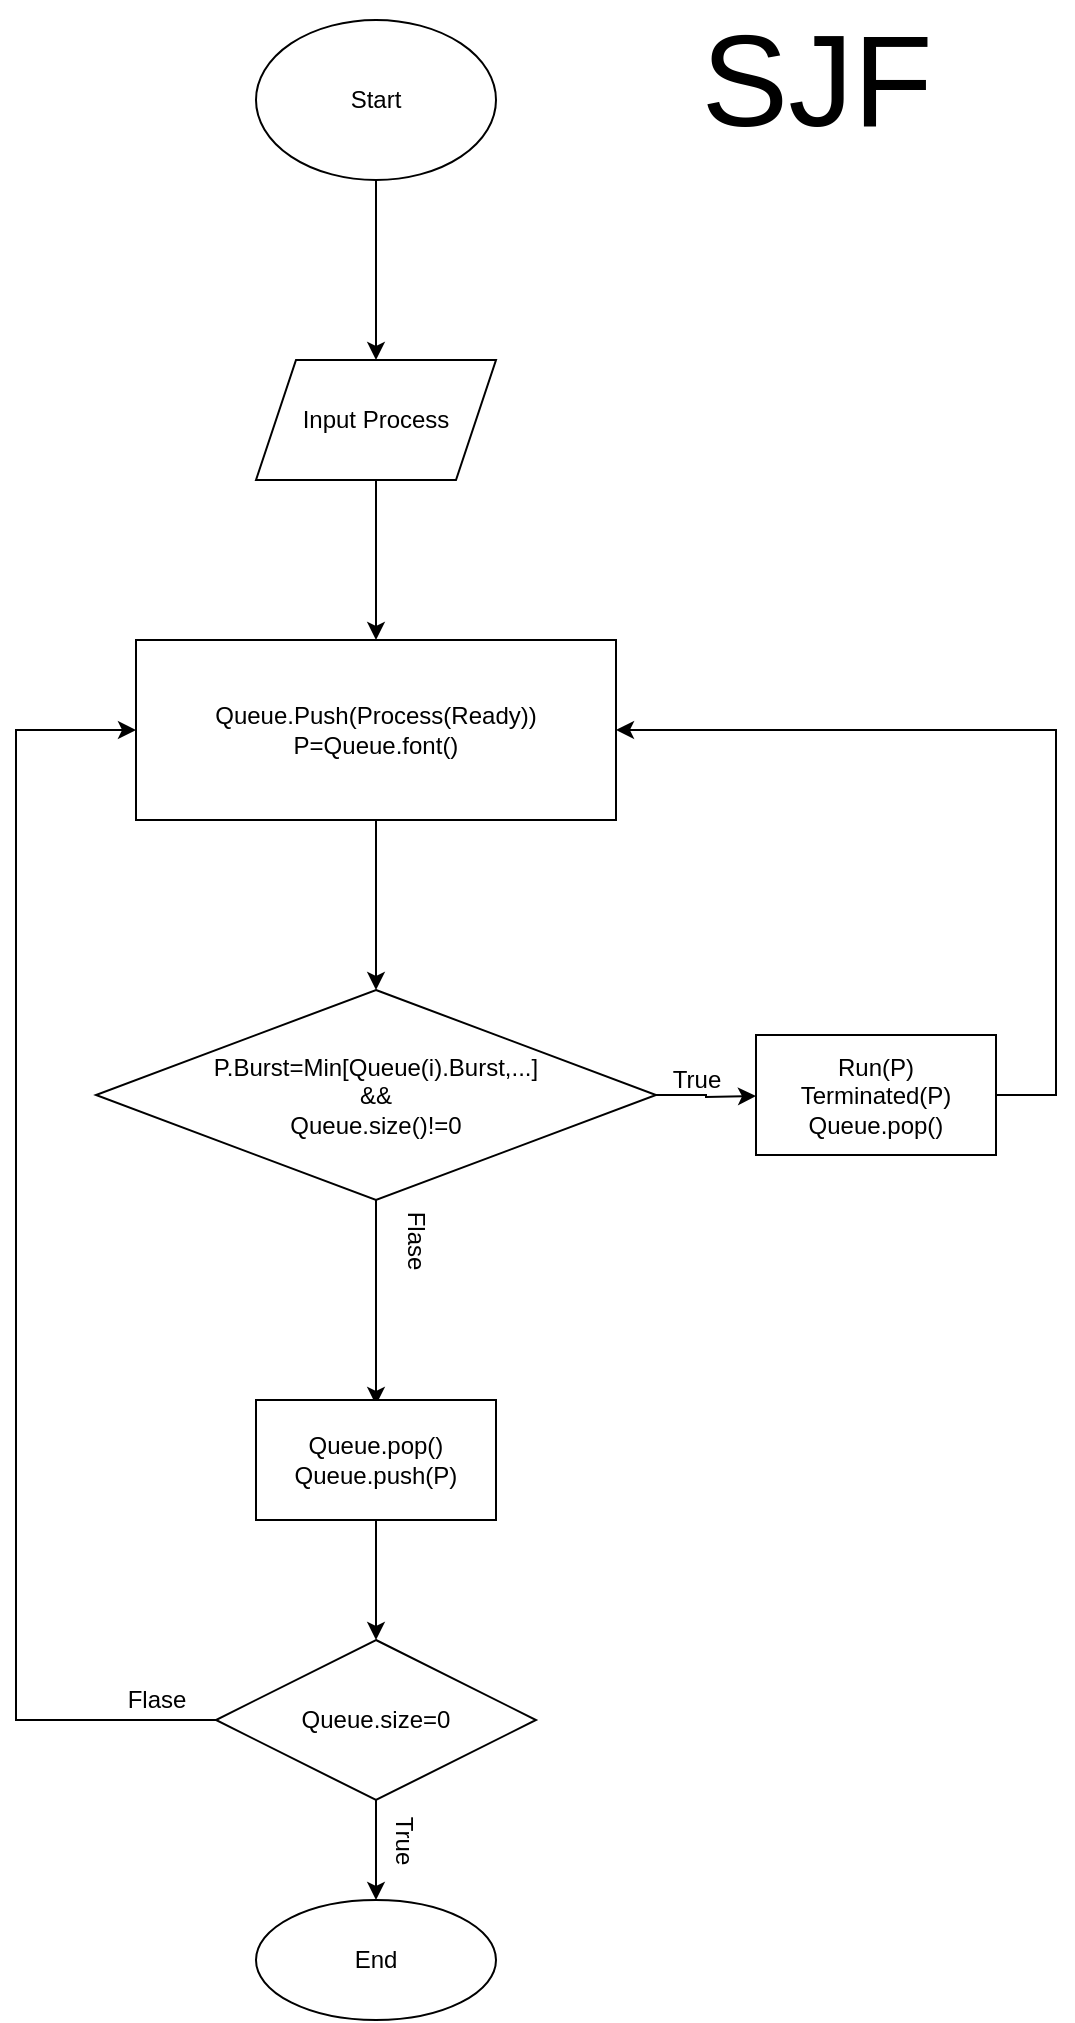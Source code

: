 <mxfile version="15.7.4" type="github">
  <diagram id="C5RBs43oDa-KdzZeNtuy" name="Page-1">
    <mxGraphModel dx="782" dy="460" grid="1" gridSize="10" guides="1" tooltips="1" connect="1" arrows="1" fold="1" page="1" pageScale="1" pageWidth="827" pageHeight="1169" math="0" shadow="0">
      <root>
        <mxCell id="WIyWlLk6GJQsqaUBKTNV-0" />
        <mxCell id="WIyWlLk6GJQsqaUBKTNV-1" parent="WIyWlLk6GJQsqaUBKTNV-0" />
        <mxCell id="iEdOMIVq3G-N2h6gISAE-2" value="" style="edgeStyle=orthogonalEdgeStyle;rounded=0;orthogonalLoop=1;jettySize=auto;html=1;" edge="1" parent="WIyWlLk6GJQsqaUBKTNV-1" source="iEdOMIVq3G-N2h6gISAE-0" target="iEdOMIVq3G-N2h6gISAE-1">
          <mxGeometry relative="1" as="geometry" />
        </mxCell>
        <mxCell id="iEdOMIVq3G-N2h6gISAE-0" value="Start" style="ellipse;whiteSpace=wrap;html=1;" vertex="1" parent="WIyWlLk6GJQsqaUBKTNV-1">
          <mxGeometry x="320" y="40" width="120" height="80" as="geometry" />
        </mxCell>
        <mxCell id="iEdOMIVq3G-N2h6gISAE-4" value="" style="edgeStyle=orthogonalEdgeStyle;rounded=0;orthogonalLoop=1;jettySize=auto;html=1;" edge="1" parent="WIyWlLk6GJQsqaUBKTNV-1" source="iEdOMIVq3G-N2h6gISAE-1" target="iEdOMIVq3G-N2h6gISAE-3">
          <mxGeometry relative="1" as="geometry" />
        </mxCell>
        <mxCell id="iEdOMIVq3G-N2h6gISAE-1" value="Input Process" style="shape=parallelogram;perimeter=parallelogramPerimeter;whiteSpace=wrap;html=1;fixedSize=1;" vertex="1" parent="WIyWlLk6GJQsqaUBKTNV-1">
          <mxGeometry x="320" y="210" width="120" height="60" as="geometry" />
        </mxCell>
        <mxCell id="iEdOMIVq3G-N2h6gISAE-6" value="" style="edgeStyle=orthogonalEdgeStyle;rounded=0;orthogonalLoop=1;jettySize=auto;html=1;" edge="1" parent="WIyWlLk6GJQsqaUBKTNV-1" source="iEdOMIVq3G-N2h6gISAE-3" target="iEdOMIVq3G-N2h6gISAE-5">
          <mxGeometry relative="1" as="geometry" />
        </mxCell>
        <mxCell id="iEdOMIVq3G-N2h6gISAE-3" value="Queue.Push(Process(Ready))&lt;br&gt;P=Queue.font()" style="whiteSpace=wrap;html=1;" vertex="1" parent="WIyWlLk6GJQsqaUBKTNV-1">
          <mxGeometry x="260" y="350" width="240" height="90" as="geometry" />
        </mxCell>
        <mxCell id="iEdOMIVq3G-N2h6gISAE-8" value="" style="edgeStyle=orthogonalEdgeStyle;rounded=0;orthogonalLoop=1;jettySize=auto;html=1;" edge="1" parent="WIyWlLk6GJQsqaUBKTNV-1" source="iEdOMIVq3G-N2h6gISAE-5">
          <mxGeometry relative="1" as="geometry">
            <mxPoint x="570" y="578" as="targetPoint" />
          </mxGeometry>
        </mxCell>
        <mxCell id="iEdOMIVq3G-N2h6gISAE-15" value="" style="edgeStyle=orthogonalEdgeStyle;rounded=0;orthogonalLoop=1;jettySize=auto;html=1;" edge="1" parent="WIyWlLk6GJQsqaUBKTNV-1" source="iEdOMIVq3G-N2h6gISAE-5">
          <mxGeometry relative="1" as="geometry">
            <mxPoint x="380" y="732.5" as="targetPoint" />
          </mxGeometry>
        </mxCell>
        <mxCell id="iEdOMIVq3G-N2h6gISAE-5" value="P.Burst=Min[Queue(i).Burst,...]&lt;br&gt;&amp;amp;&amp;amp;&lt;br&gt;Queue.size()!=0" style="rhombus;whiteSpace=wrap;html=1;" vertex="1" parent="WIyWlLk6GJQsqaUBKTNV-1">
          <mxGeometry x="240" y="525" width="280" height="105" as="geometry" />
        </mxCell>
        <mxCell id="iEdOMIVq3G-N2h6gISAE-12" style="edgeStyle=orthogonalEdgeStyle;rounded=0;orthogonalLoop=1;jettySize=auto;html=1;entryX=1;entryY=0.5;entryDx=0;entryDy=0;" edge="1" parent="WIyWlLk6GJQsqaUBKTNV-1" source="iEdOMIVq3G-N2h6gISAE-11" target="iEdOMIVq3G-N2h6gISAE-3">
          <mxGeometry relative="1" as="geometry">
            <Array as="points">
              <mxPoint x="720" y="578" />
              <mxPoint x="720" y="395" />
            </Array>
          </mxGeometry>
        </mxCell>
        <mxCell id="iEdOMIVq3G-N2h6gISAE-11" value="Run(P)&lt;br&gt;Terminated(P)&lt;br&gt;Queue.pop()" style="whiteSpace=wrap;html=1;" vertex="1" parent="WIyWlLk6GJQsqaUBKTNV-1">
          <mxGeometry x="570" y="547.5" width="120" height="60" as="geometry" />
        </mxCell>
        <mxCell id="iEdOMIVq3G-N2h6gISAE-13" value="True" style="text;html=1;align=center;verticalAlign=middle;resizable=0;points=[];autosize=1;strokeColor=none;fillColor=none;" vertex="1" parent="WIyWlLk6GJQsqaUBKTNV-1">
          <mxGeometry x="520" y="560" width="40" height="20" as="geometry" />
        </mxCell>
        <mxCell id="iEdOMIVq3G-N2h6gISAE-18" style="edgeStyle=orthogonalEdgeStyle;rounded=0;orthogonalLoop=1;jettySize=auto;html=1;" edge="1" parent="WIyWlLk6GJQsqaUBKTNV-1" source="iEdOMIVq3G-N2h6gISAE-17">
          <mxGeometry relative="1" as="geometry">
            <mxPoint x="380" y="980" as="targetPoint" />
          </mxGeometry>
        </mxCell>
        <mxCell id="iEdOMIVq3G-N2h6gISAE-24" style="edgeStyle=orthogonalEdgeStyle;rounded=0;orthogonalLoop=1;jettySize=auto;html=1;entryX=0;entryY=0.5;entryDx=0;entryDy=0;" edge="1" parent="WIyWlLk6GJQsqaUBKTNV-1" source="iEdOMIVq3G-N2h6gISAE-17" target="iEdOMIVq3G-N2h6gISAE-3">
          <mxGeometry relative="1" as="geometry">
            <mxPoint x="200" y="770" as="targetPoint" />
            <Array as="points">
              <mxPoint x="200" y="890" />
              <mxPoint x="200" y="395" />
            </Array>
          </mxGeometry>
        </mxCell>
        <mxCell id="iEdOMIVq3G-N2h6gISAE-17" value="Queue.size=0" style="rhombus;whiteSpace=wrap;html=1;" vertex="1" parent="WIyWlLk6GJQsqaUBKTNV-1">
          <mxGeometry x="300" y="850" width="160" height="80" as="geometry" />
        </mxCell>
        <mxCell id="iEdOMIVq3G-N2h6gISAE-19" value="End" style="ellipse;whiteSpace=wrap;html=1;" vertex="1" parent="WIyWlLk6GJQsqaUBKTNV-1">
          <mxGeometry x="320" y="980" width="120" height="60" as="geometry" />
        </mxCell>
        <mxCell id="iEdOMIVq3G-N2h6gISAE-20" value="True" style="text;html=1;align=center;verticalAlign=middle;resizable=0;points=[];autosize=1;strokeColor=none;fillColor=none;rotation=90;" vertex="1" parent="WIyWlLk6GJQsqaUBKTNV-1">
          <mxGeometry x="374" y="940" width="40" height="20" as="geometry" />
        </mxCell>
        <mxCell id="iEdOMIVq3G-N2h6gISAE-23" value="Flase" style="text;html=1;align=center;verticalAlign=middle;resizable=0;points=[];autosize=1;strokeColor=none;fillColor=none;rotation=90;" vertex="1" parent="WIyWlLk6GJQsqaUBKTNV-1">
          <mxGeometry x="380" y="640" width="40" height="20" as="geometry" />
        </mxCell>
        <mxCell id="iEdOMIVq3G-N2h6gISAE-29" style="edgeStyle=orthogonalEdgeStyle;rounded=0;orthogonalLoop=1;jettySize=auto;html=1;entryX=0.5;entryY=0;entryDx=0;entryDy=0;" edge="1" parent="WIyWlLk6GJQsqaUBKTNV-1" source="iEdOMIVq3G-N2h6gISAE-26" target="iEdOMIVq3G-N2h6gISAE-17">
          <mxGeometry relative="1" as="geometry">
            <mxPoint x="380" y="840" as="targetPoint" />
          </mxGeometry>
        </mxCell>
        <mxCell id="iEdOMIVq3G-N2h6gISAE-26" value="Queue.pop()&lt;br&gt;Queue.push(P)" style="whiteSpace=wrap;html=1;" vertex="1" parent="WIyWlLk6GJQsqaUBKTNV-1">
          <mxGeometry x="320" y="730" width="120" height="60" as="geometry" />
        </mxCell>
        <mxCell id="iEdOMIVq3G-N2h6gISAE-28" value="Flase" style="text;html=1;align=center;verticalAlign=middle;resizable=0;points=[];autosize=1;strokeColor=none;fillColor=none;" vertex="1" parent="WIyWlLk6GJQsqaUBKTNV-1">
          <mxGeometry x="250" y="870" width="40" height="20" as="geometry" />
        </mxCell>
        <mxCell id="iEdOMIVq3G-N2h6gISAE-30" value="SJF" style="text;html=1;align=center;verticalAlign=middle;resizable=0;points=[];autosize=1;strokeColor=none;fillColor=none;strokeWidth=3;fontSize=65;" vertex="1" parent="WIyWlLk6GJQsqaUBKTNV-1">
          <mxGeometry x="535" y="30" width="130" height="80" as="geometry" />
        </mxCell>
      </root>
    </mxGraphModel>
  </diagram>
</mxfile>
